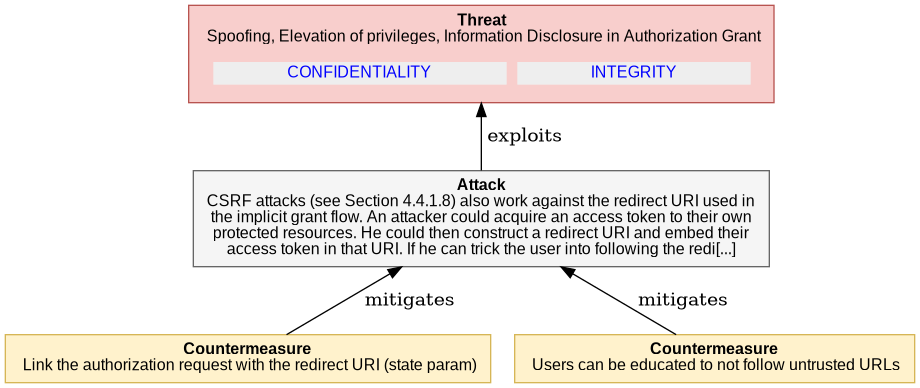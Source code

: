  

@startuml
digraph G {
rankdir="BT";
  node [shape=plaintext, fontname="Arial" fontsize="12"];
    "4_4_2_5_CSRF_IMPLICIT" [ fillcolor="#F8CECC", style=filled, shape=polygon, color="#B85450"
    label= 
    <<table border="0" cellborder="0" cellspacing="0">
     <tr><td align="center"><b>Threat</b><br/> 

Spoofing, Elevation of privileges, Information Disclosure in Authorization Grant
</td></tr>
     <tr><td><table border="0" cellborder="0" cellspacing="8"><tr>
                ret += secObj.linkedImpactMDText()
     <td align="center" href="#OAuth2.CONFIDENTIALITY" bgcolor="#EEEEEE"><font color="blue">CONFIDENTIALITY</font></td>
                ret += secObj.linkedImpactMDText()
     <td align="center" href="#OAuth2.INTEGRITY" bgcolor="#EEEEEE"><font color="blue">INTEGRITY</font></td>
     </tr></table></td></tr>   
   </table>>
   ];
    
"4_4_2_5_CSRF_IMPLICIT_attack" [ fillcolor="#f5f5f5", style=filled, shape=polygon, color="#666666", label =     
    <<table border="0" cellborder="0" cellspacing="0">
     <tr><td align="center"><b>Attack</b><br/>

CSRF attacks (see Section 4.4.1.8) also work against the redirect URI used in<br/>the implicit grant flow. An attacker could acquire an access token to their own<br/>protected resources. He could then construct a redirect URI and embed their<br/>access token in that URI. If he can trick the user into following the redi[...]
</td></tr>
   </table>>
    ]

"4_4_2_5_CSRF_IMPLICIT_attack" -> "4_4_2_5_CSRF_IMPLICIT"  [label = " exploits"]

    "4_4_2_5_CSRF_IMPLICIT_countermeasure0" [ 
       fillcolor="#FFF2CC", style=filled, shape=polygon, color="#D6B656", label =     
    <<table border="0" cellborder="0" cellspacing="0">
     <tr><td align="left"><b>Countermeasure</b><br/> 

Link the authorization request with the redirect URI (state param)
</td></tr>
   </table>>
   ]

     "4_4_2_5_CSRF_IMPLICIT_countermeasure0" -> "4_4_2_5_CSRF_IMPLICIT_attack" [label = " mitigates"]

    "4_4_2_5_CSRF_IMPLICIT_countermeasure1" [ 
       fillcolor="#FFF2CC", style=filled, shape=polygon, color="#D6B656", label =     
    <<table border="0" cellborder="0" cellspacing="0">
     <tr><td align="left"><b>Countermeasure</b><br/> 

Users can be educated to not follow untrusted URLs
</td></tr>
   </table>>
   ]

     "4_4_2_5_CSRF_IMPLICIT_countermeasure1" -> "4_4_2_5_CSRF_IMPLICIT_attack" [label = " mitigates"]

}
@enduml

